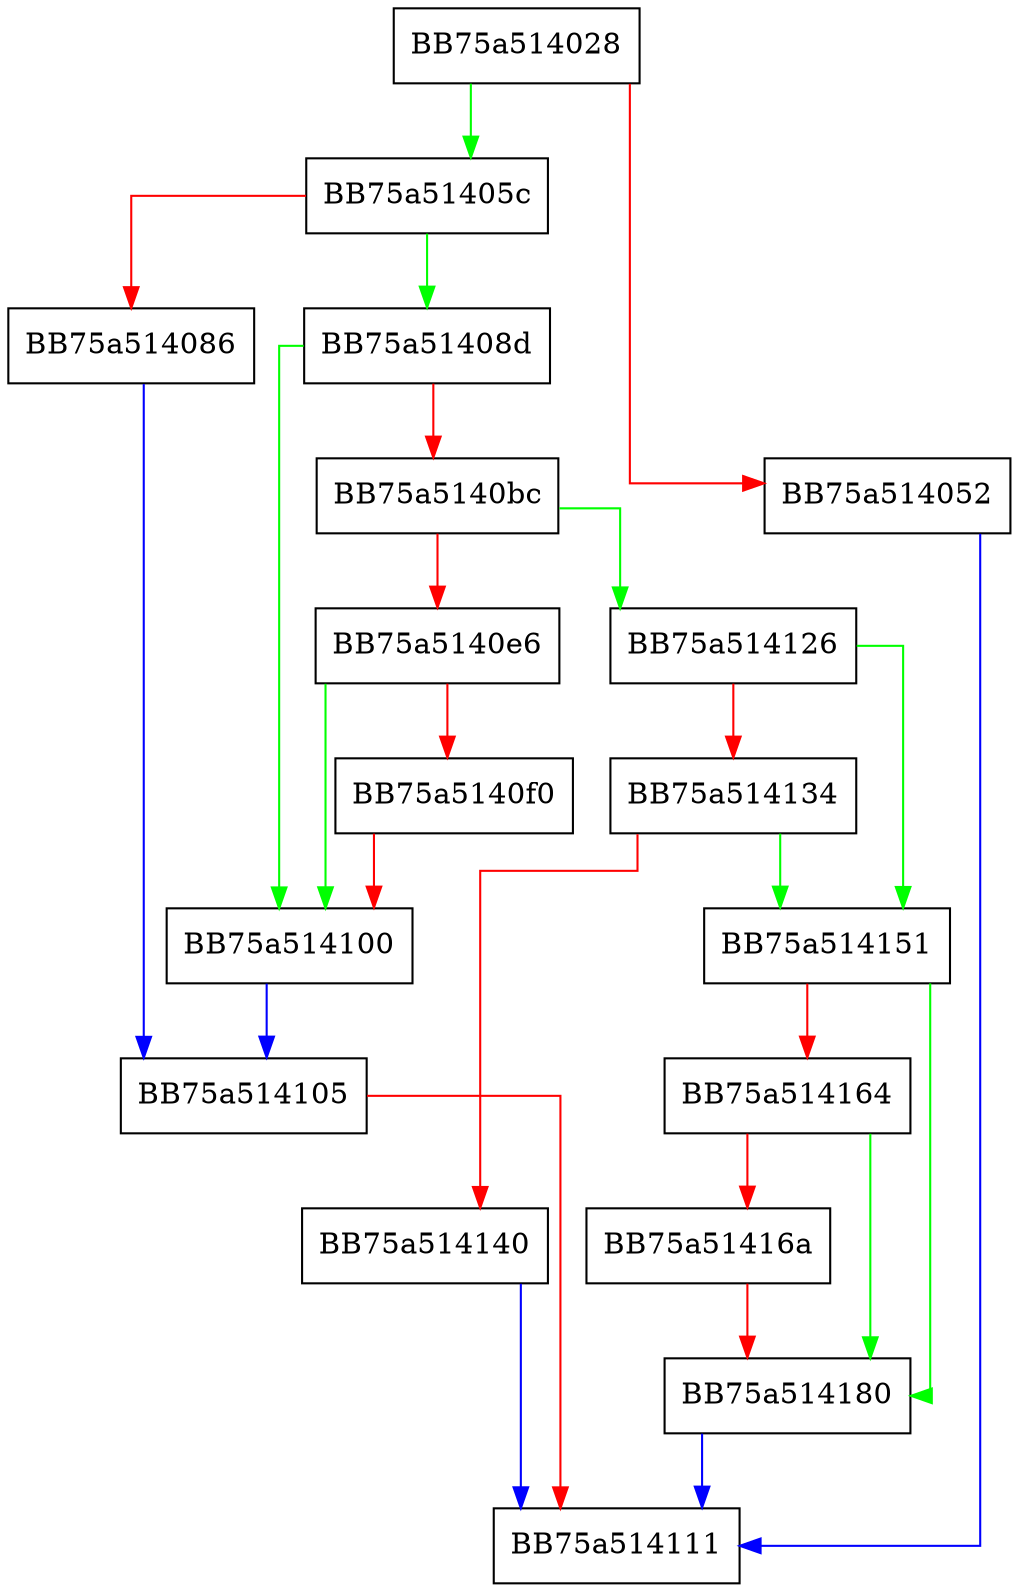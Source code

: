 digraph FindCertInInternalStore {
  node [shape="box"];
  graph [splines=ortho];
  BB75a514028 -> BB75a51405c [color="green"];
  BB75a514028 -> BB75a514052 [color="red"];
  BB75a514052 -> BB75a514111 [color="blue"];
  BB75a51405c -> BB75a51408d [color="green"];
  BB75a51405c -> BB75a514086 [color="red"];
  BB75a514086 -> BB75a514105 [color="blue"];
  BB75a51408d -> BB75a514100 [color="green"];
  BB75a51408d -> BB75a5140bc [color="red"];
  BB75a5140bc -> BB75a514126 [color="green"];
  BB75a5140bc -> BB75a5140e6 [color="red"];
  BB75a5140e6 -> BB75a514100 [color="green"];
  BB75a5140e6 -> BB75a5140f0 [color="red"];
  BB75a5140f0 -> BB75a514100 [color="red"];
  BB75a514100 -> BB75a514105 [color="blue"];
  BB75a514105 -> BB75a514111 [color="red"];
  BB75a514126 -> BB75a514151 [color="green"];
  BB75a514126 -> BB75a514134 [color="red"];
  BB75a514134 -> BB75a514151 [color="green"];
  BB75a514134 -> BB75a514140 [color="red"];
  BB75a514140 -> BB75a514111 [color="blue"];
  BB75a514151 -> BB75a514180 [color="green"];
  BB75a514151 -> BB75a514164 [color="red"];
  BB75a514164 -> BB75a514180 [color="green"];
  BB75a514164 -> BB75a51416a [color="red"];
  BB75a51416a -> BB75a514180 [color="red"];
  BB75a514180 -> BB75a514111 [color="blue"];
}